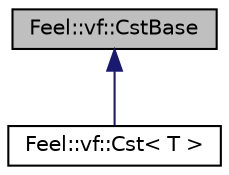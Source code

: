 digraph "Feel::vf::CstBase"
{
 // LATEX_PDF_SIZE
  edge [fontname="Helvetica",fontsize="10",labelfontname="Helvetica",labelfontsize="10"];
  node [fontname="Helvetica",fontsize="10",shape=record];
  Node1 [label="Feel::vf::CstBase",height=0.2,width=0.4,color="black", fillcolor="grey75", style="filled", fontcolor="black",tooltip=" "];
  Node1 -> Node2 [dir="back",color="midnightblue",fontsize="10",style="solid",fontname="Helvetica"];
  Node2 [label="Feel::vf::Cst\< T \>",height=0.2,width=0.4,color="black", fillcolor="white", style="filled",URL="$classFeel_1_1vf_1_1Cst.html",tooltip=" "];
}
